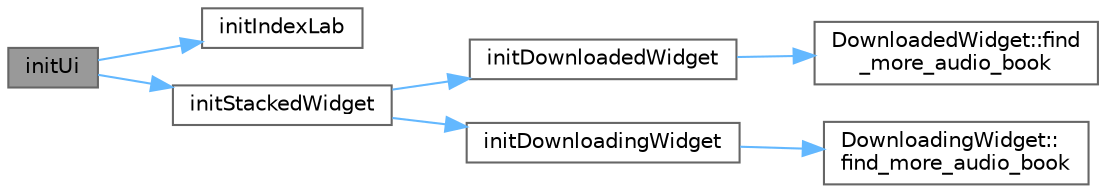 digraph "initUi"
{
 // LATEX_PDF_SIZE
  bgcolor="transparent";
  edge [fontname=Helvetica,fontsize=10,labelfontname=Helvetica,labelfontsize=10];
  node [fontname=Helvetica,fontsize=10,shape=box,height=0.2,width=0.4];
  rankdir="LR";
  Node1 [id="Node000001",label="initUi",height=0.2,width=0.4,color="gray40", fillcolor="grey60", style="filled", fontcolor="black",tooltip="初始化界面"];
  Node1 -> Node2 [id="edge1_Node000001_Node000002",color="steelblue1",style="solid",tooltip=" "];
  Node2 [id="Node000002",label="initIndexLab",height=0.2,width=0.4,color="grey40", fillcolor="white", style="filled",URL="$class_listen_my_download.html#aebc31945fa34b123ada488d5710cce62",tooltip="初始化下标标签"];
  Node1 -> Node3 [id="edge2_Node000001_Node000003",color="steelblue1",style="solid",tooltip=" "];
  Node3 [id="Node000003",label="initStackedWidget",height=0.2,width=0.4,color="grey40", fillcolor="white", style="filled",URL="$class_listen_my_download.html#a0880fc715278119401b0b218adc8ade6",tooltip="初始化堆栈窗口"];
  Node3 -> Node4 [id="edge3_Node000003_Node000004",color="steelblue1",style="solid",tooltip=" "];
  Node4 [id="Node000004",label="initDownloadedWidget",height=0.2,width=0.4,color="grey40", fillcolor="white", style="filled",URL="$class_listen_my_download.html#a1d117a7ca241419ef321b9021b53aff1",tooltip="初始化已下载控件"];
  Node4 -> Node5 [id="edge4_Node000004_Node000005",color="steelblue1",style="solid",tooltip=" "];
  Node5 [id="Node000005",label="DownloadedWidget::find\l_more_audio_book",height=0.2,width=0.4,color="grey40", fillcolor="white", style="filled",URL="$class_downloaded_widget.html#a6727d395f86be2f115ee7aed03ff2e71",tooltip="查找更多有声书的信号"];
  Node3 -> Node6 [id="edge5_Node000003_Node000006",color="steelblue1",style="solid",tooltip=" "];
  Node6 [id="Node000006",label="initDownloadingWidget",height=0.2,width=0.4,color="grey40", fillcolor="white", style="filled",URL="$class_listen_my_download.html#a124fd08d4a7b990c1106e3d718281b5b",tooltip="初始化下载中控件"];
  Node6 -> Node7 [id="edge6_Node000006_Node000007",color="steelblue1",style="solid",tooltip=" "];
  Node7 [id="Node000007",label="DownloadingWidget::\lfind_more_audio_book",height=0.2,width=0.4,color="grey40", fillcolor="white", style="filled",URL="$class_downloading_widget.html#a6727d395f86be2f115ee7aed03ff2e71",tooltip="查找更多有声书的信号"];
}
